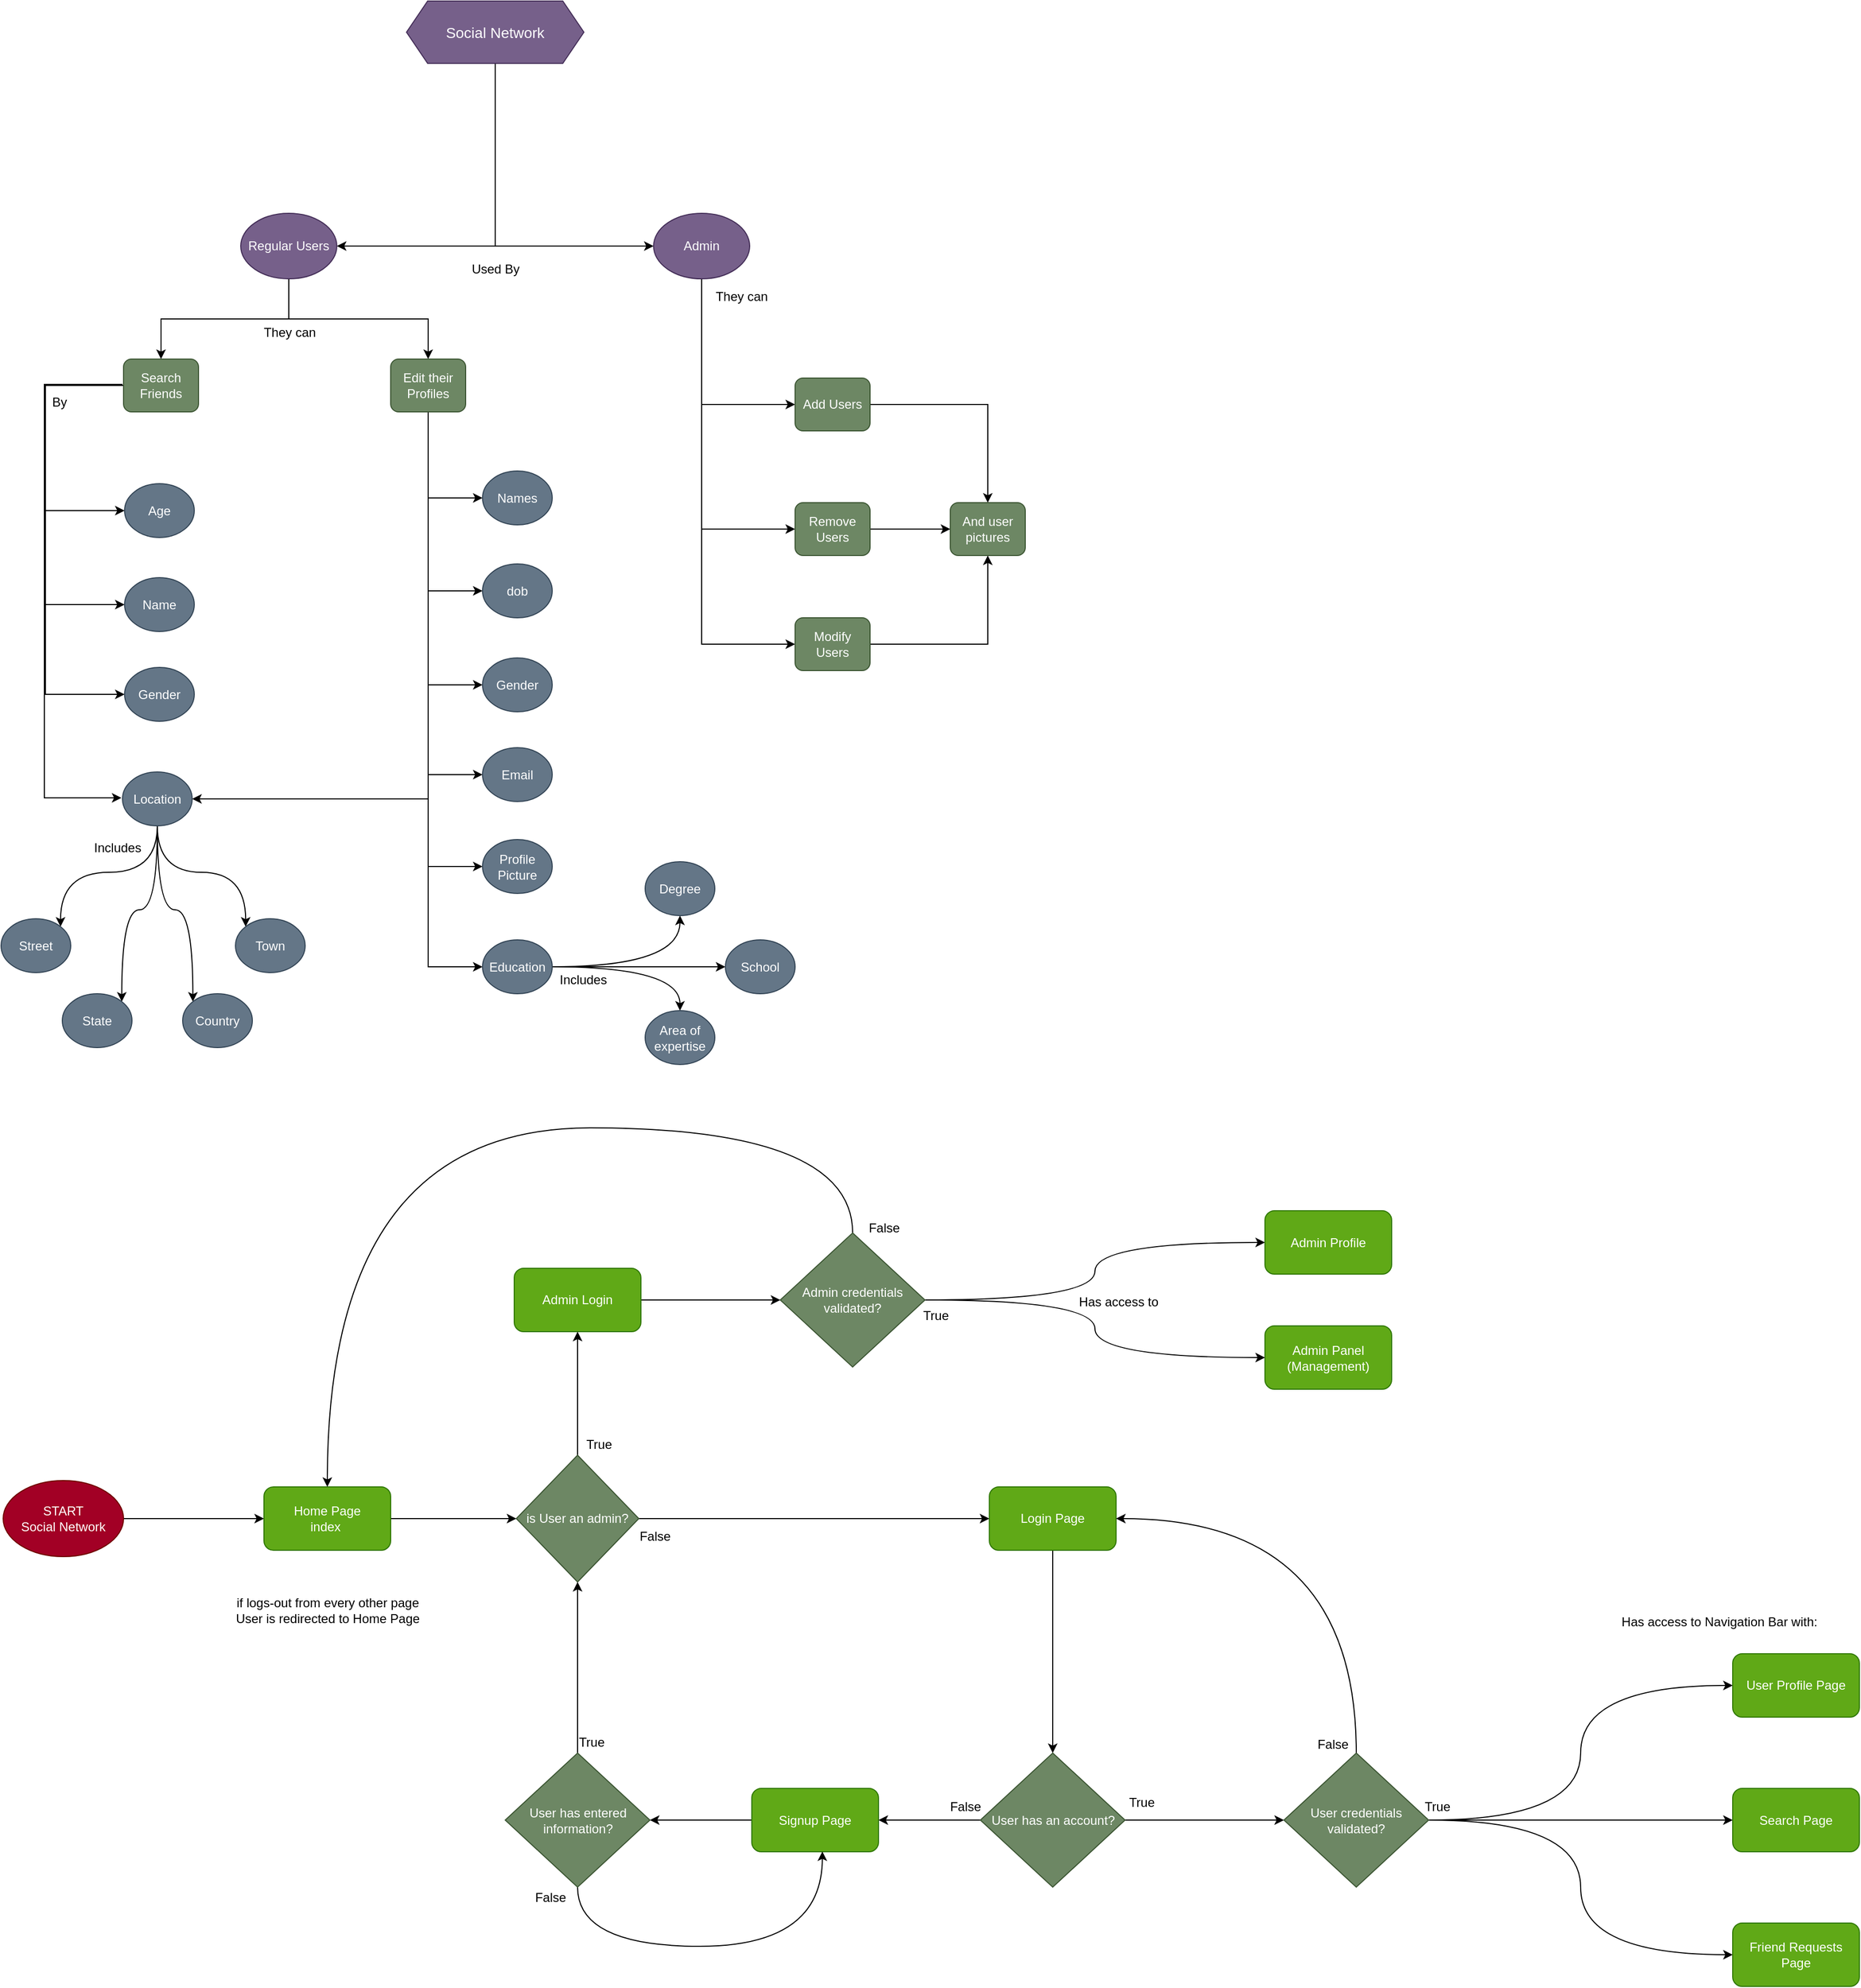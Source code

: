 <mxfile version="21.1.5" type="device">
  <diagram name="Page-1" id="dt3Ut1z2TxHgdjF01fSd">
    <mxGraphModel dx="1493" dy="2062" grid="0" gridSize="10" guides="1" tooltips="1" connect="1" arrows="1" fold="1" page="0" pageScale="1" pageWidth="850" pageHeight="1100" math="0" shadow="0">
      <root>
        <mxCell id="0" />
        <mxCell id="1" parent="0" />
        <mxCell id="ydFpn49vGlsUKUbE66uU-14" style="edgeStyle=orthogonalEdgeStyle;rounded=0;orthogonalLoop=1;jettySize=auto;html=1;exitX=1;exitY=0.5;exitDx=0;exitDy=0;entryX=0;entryY=0.5;entryDx=0;entryDy=0;" edge="1" parent="1" source="ydFpn49vGlsUKUbE66uU-1" target="ydFpn49vGlsUKUbE66uU-2">
          <mxGeometry relative="1" as="geometry" />
        </mxCell>
        <mxCell id="ydFpn49vGlsUKUbE66uU-1" value="START&lt;br&gt;Social Network" style="ellipse;whiteSpace=wrap;html=1;fillColor=#a20025;fontColor=#ffffff;strokeColor=#6F0000;" vertex="1" parent="1">
          <mxGeometry x="-239" y="261" width="114" height="72" as="geometry" />
        </mxCell>
        <mxCell id="ydFpn49vGlsUKUbE66uU-18" style="edgeStyle=orthogonalEdgeStyle;rounded=0;orthogonalLoop=1;jettySize=auto;html=1;exitX=1;exitY=0.5;exitDx=0;exitDy=0;entryX=0;entryY=0.5;entryDx=0;entryDy=0;" edge="1" parent="1" source="ydFpn49vGlsUKUbE66uU-2" target="ydFpn49vGlsUKUbE66uU-10">
          <mxGeometry relative="1" as="geometry" />
        </mxCell>
        <mxCell id="ydFpn49vGlsUKUbE66uU-2" value="Home Page&lt;br&gt;index&amp;nbsp;" style="rounded=1;whiteSpace=wrap;html=1;fillColor=#60a917;fontColor=#ffffff;strokeColor=#2D7600;" vertex="1" parent="1">
          <mxGeometry x="8" y="267" width="120" height="60" as="geometry" />
        </mxCell>
        <mxCell id="ydFpn49vGlsUKUbE66uU-7" style="edgeStyle=orthogonalEdgeStyle;rounded=0;orthogonalLoop=1;jettySize=auto;html=1;exitX=1;exitY=0.5;exitDx=0;exitDy=0;entryX=0;entryY=0.5;entryDx=0;entryDy=0;" edge="1" parent="1" source="ydFpn49vGlsUKUbE66uU-3" target="ydFpn49vGlsUKUbE66uU-6">
          <mxGeometry relative="1" as="geometry" />
        </mxCell>
        <mxCell id="ydFpn49vGlsUKUbE66uU-3" value="Admin Login" style="rounded=1;whiteSpace=wrap;html=1;fillColor=#60a917;fontColor=#ffffff;strokeColor=#2D7600;" vertex="1" parent="1">
          <mxGeometry x="245" y="60" width="120" height="60" as="geometry" />
        </mxCell>
        <mxCell id="ydFpn49vGlsUKUbE66uU-5" value="Admin Panel&lt;br&gt;(Management)" style="rounded=1;whiteSpace=wrap;html=1;fillColor=#60a917;fontColor=#ffffff;strokeColor=#2D7600;" vertex="1" parent="1">
          <mxGeometry x="956" y="114.5" width="120" height="60" as="geometry" />
        </mxCell>
        <mxCell id="ydFpn49vGlsUKUbE66uU-8" style="edgeStyle=orthogonalEdgeStyle;rounded=0;orthogonalLoop=1;jettySize=auto;html=1;exitX=1;exitY=0.5;exitDx=0;exitDy=0;entryX=0;entryY=0.5;entryDx=0;entryDy=0;curved=1;" edge="1" parent="1" source="ydFpn49vGlsUKUbE66uU-6" target="ydFpn49vGlsUKUbE66uU-5">
          <mxGeometry relative="1" as="geometry" />
        </mxCell>
        <mxCell id="ydFpn49vGlsUKUbE66uU-17" style="edgeStyle=orthogonalEdgeStyle;rounded=0;orthogonalLoop=1;jettySize=auto;html=1;exitX=0.5;exitY=0;exitDx=0;exitDy=0;entryX=0.5;entryY=0;entryDx=0;entryDy=0;curved=1;" edge="1" parent="1" source="ydFpn49vGlsUKUbE66uU-6" target="ydFpn49vGlsUKUbE66uU-2">
          <mxGeometry relative="1" as="geometry">
            <Array as="points">
              <mxPoint x="566" y="-73" />
              <mxPoint x="68" y="-73" />
            </Array>
          </mxGeometry>
        </mxCell>
        <mxCell id="ydFpn49vGlsUKUbE66uU-79" style="edgeStyle=orthogonalEdgeStyle;rounded=0;orthogonalLoop=1;jettySize=auto;html=1;exitX=1;exitY=0.5;exitDx=0;exitDy=0;entryX=0;entryY=0.5;entryDx=0;entryDy=0;curved=1;" edge="1" parent="1" source="ydFpn49vGlsUKUbE66uU-6" target="ydFpn49vGlsUKUbE66uU-24">
          <mxGeometry relative="1" as="geometry" />
        </mxCell>
        <mxCell id="ydFpn49vGlsUKUbE66uU-6" value="Admin credentials &lt;br&gt;validated?" style="rhombus;whiteSpace=wrap;html=1;fillColor=#6d8764;strokeColor=#3A5431;fontColor=#ffffff;" vertex="1" parent="1">
          <mxGeometry x="497" y="26.5" width="137" height="127" as="geometry" />
        </mxCell>
        <mxCell id="ydFpn49vGlsUKUbE66uU-11" style="edgeStyle=orthogonalEdgeStyle;rounded=0;orthogonalLoop=1;jettySize=auto;html=1;exitX=0.5;exitY=0;exitDx=0;exitDy=0;entryX=0.5;entryY=1;entryDx=0;entryDy=0;" edge="1" parent="1" source="ydFpn49vGlsUKUbE66uU-10" target="ydFpn49vGlsUKUbE66uU-3">
          <mxGeometry relative="1" as="geometry" />
        </mxCell>
        <mxCell id="ydFpn49vGlsUKUbE66uU-46" style="edgeStyle=orthogonalEdgeStyle;rounded=0;orthogonalLoop=1;jettySize=auto;html=1;exitX=1;exitY=0.5;exitDx=0;exitDy=0;" edge="1" parent="1" source="ydFpn49vGlsUKUbE66uU-10" target="ydFpn49vGlsUKUbE66uU-15">
          <mxGeometry relative="1" as="geometry" />
        </mxCell>
        <mxCell id="ydFpn49vGlsUKUbE66uU-10" value="is User an admin?" style="rhombus;whiteSpace=wrap;html=1;fillColor=#6d8764;fontColor=#ffffff;strokeColor=#3A5431;" vertex="1" parent="1">
          <mxGeometry x="247" y="237" width="116" height="120" as="geometry" />
        </mxCell>
        <mxCell id="ydFpn49vGlsUKUbE66uU-59" style="edgeStyle=orthogonalEdgeStyle;rounded=0;orthogonalLoop=1;jettySize=auto;html=1;exitX=0.5;exitY=1;exitDx=0;exitDy=0;entryX=0.5;entryY=0;entryDx=0;entryDy=0;" edge="1" parent="1" source="ydFpn49vGlsUKUbE66uU-15" target="ydFpn49vGlsUKUbE66uU-25">
          <mxGeometry relative="1" as="geometry" />
        </mxCell>
        <mxCell id="ydFpn49vGlsUKUbE66uU-15" value="Login Page" style="rounded=1;whiteSpace=wrap;html=1;fillColor=#60a917;fontColor=#ffffff;strokeColor=#2D7600;" vertex="1" parent="1">
          <mxGeometry x="695" y="267" width="120" height="60" as="geometry" />
        </mxCell>
        <mxCell id="ydFpn49vGlsUKUbE66uU-20" value="False" style="text;html=1;align=center;verticalAlign=middle;resizable=0;points=[];autosize=1;strokeColor=none;fillColor=none;" vertex="1" parent="1">
          <mxGeometry x="571" y="9" width="47" height="26" as="geometry" />
        </mxCell>
        <mxCell id="ydFpn49vGlsUKUbE66uU-21" value="True" style="text;html=1;align=center;verticalAlign=middle;resizable=0;points=[];autosize=1;strokeColor=none;fillColor=none;" vertex="1" parent="1">
          <mxGeometry x="304" y="214" width="42" height="26" as="geometry" />
        </mxCell>
        <mxCell id="ydFpn49vGlsUKUbE66uU-22" value="True" style="text;html=1;align=center;verticalAlign=middle;resizable=0;points=[];autosize=1;strokeColor=none;fillColor=none;" vertex="1" parent="1">
          <mxGeometry x="623" y="92" width="42" height="26" as="geometry" />
        </mxCell>
        <mxCell id="ydFpn49vGlsUKUbE66uU-23" value="False" style="text;html=1;align=center;verticalAlign=middle;resizable=0;points=[];autosize=1;strokeColor=none;fillColor=none;" vertex="1" parent="1">
          <mxGeometry x="354" y="301" width="47" height="26" as="geometry" />
        </mxCell>
        <mxCell id="ydFpn49vGlsUKUbE66uU-24" value="Admin Profile" style="rounded=1;whiteSpace=wrap;html=1;fillColor=#60a917;fontColor=#ffffff;strokeColor=#2D7600;" vertex="1" parent="1">
          <mxGeometry x="956" y="5.5" width="120" height="60" as="geometry" />
        </mxCell>
        <mxCell id="ydFpn49vGlsUKUbE66uU-60" style="edgeStyle=orthogonalEdgeStyle;rounded=0;orthogonalLoop=1;jettySize=auto;html=1;exitX=0;exitY=0.5;exitDx=0;exitDy=0;entryX=1;entryY=0.5;entryDx=0;entryDy=0;" edge="1" parent="1" source="ydFpn49vGlsUKUbE66uU-25" target="ydFpn49vGlsUKUbE66uU-28">
          <mxGeometry relative="1" as="geometry" />
        </mxCell>
        <mxCell id="ydFpn49vGlsUKUbE66uU-64" style="edgeStyle=orthogonalEdgeStyle;rounded=0;orthogonalLoop=1;jettySize=auto;html=1;exitX=1;exitY=0.5;exitDx=0;exitDy=0;" edge="1" parent="1" source="ydFpn49vGlsUKUbE66uU-25" target="ydFpn49vGlsUKUbE66uU-40">
          <mxGeometry relative="1" as="geometry" />
        </mxCell>
        <mxCell id="ydFpn49vGlsUKUbE66uU-25" value="User has an account?" style="rhombus;whiteSpace=wrap;html=1;fillColor=#6d8764;strokeColor=#3A5431;fontColor=#ffffff;" vertex="1" parent="1">
          <mxGeometry x="686.5" y="519" width="137" height="127" as="geometry" />
        </mxCell>
        <mxCell id="ydFpn49vGlsUKUbE66uU-61" style="edgeStyle=orthogonalEdgeStyle;rounded=0;orthogonalLoop=1;jettySize=auto;html=1;exitX=0;exitY=0.5;exitDx=0;exitDy=0;entryX=1;entryY=0.5;entryDx=0;entryDy=0;" edge="1" parent="1" source="ydFpn49vGlsUKUbE66uU-28" target="ydFpn49vGlsUKUbE66uU-29">
          <mxGeometry relative="1" as="geometry" />
        </mxCell>
        <mxCell id="ydFpn49vGlsUKUbE66uU-28" value="Signup Page" style="rounded=1;whiteSpace=wrap;html=1;fillColor=#60a917;fontColor=#ffffff;strokeColor=#2D7600;" vertex="1" parent="1">
          <mxGeometry x="470" y="552.5" width="120" height="60" as="geometry" />
        </mxCell>
        <mxCell id="ydFpn49vGlsUKUbE66uU-62" style="edgeStyle=orthogonalEdgeStyle;rounded=0;orthogonalLoop=1;jettySize=auto;html=1;exitX=0.5;exitY=0;exitDx=0;exitDy=0;entryX=0.5;entryY=1;entryDx=0;entryDy=0;" edge="1" parent="1" source="ydFpn49vGlsUKUbE66uU-29" target="ydFpn49vGlsUKUbE66uU-10">
          <mxGeometry relative="1" as="geometry" />
        </mxCell>
        <mxCell id="ydFpn49vGlsUKUbE66uU-63" style="edgeStyle=orthogonalEdgeStyle;rounded=0;orthogonalLoop=1;jettySize=auto;html=1;exitX=0.5;exitY=1;exitDx=0;exitDy=0;entryX=0.557;entryY=0.995;entryDx=0;entryDy=0;entryPerimeter=0;curved=1;" edge="1" parent="1" source="ydFpn49vGlsUKUbE66uU-29" target="ydFpn49vGlsUKUbE66uU-28">
          <mxGeometry relative="1" as="geometry">
            <Array as="points">
              <mxPoint x="305" y="702" />
              <mxPoint x="537" y="702" />
            </Array>
          </mxGeometry>
        </mxCell>
        <mxCell id="ydFpn49vGlsUKUbE66uU-29" value="User has entered information?" style="rhombus;whiteSpace=wrap;html=1;fillColor=#6d8764;strokeColor=#3A5431;fontColor=#ffffff;" vertex="1" parent="1">
          <mxGeometry x="236.5" y="519" width="137" height="127" as="geometry" />
        </mxCell>
        <mxCell id="ydFpn49vGlsUKUbE66uU-35" value="False" style="text;html=1;align=center;verticalAlign=middle;resizable=0;points=[];autosize=1;strokeColor=none;fillColor=none;" vertex="1" parent="1">
          <mxGeometry x="648" y="557" width="47" height="26" as="geometry" />
        </mxCell>
        <mxCell id="ydFpn49vGlsUKUbE66uU-37" value="True" style="text;html=1;align=center;verticalAlign=middle;resizable=0;points=[];autosize=1;strokeColor=none;fillColor=none;" vertex="1" parent="1">
          <mxGeometry x="818" y="552.5" width="42" height="26" as="geometry" />
        </mxCell>
        <mxCell id="ydFpn49vGlsUKUbE66uU-65" style="edgeStyle=orthogonalEdgeStyle;rounded=0;orthogonalLoop=1;jettySize=auto;html=1;exitX=0.5;exitY=0;exitDx=0;exitDy=0;entryX=1;entryY=0.5;entryDx=0;entryDy=0;curved=1;" edge="1" parent="1" source="ydFpn49vGlsUKUbE66uU-40" target="ydFpn49vGlsUKUbE66uU-15">
          <mxGeometry relative="1" as="geometry" />
        </mxCell>
        <mxCell id="ydFpn49vGlsUKUbE66uU-71" style="edgeStyle=orthogonalEdgeStyle;rounded=0;orthogonalLoop=1;jettySize=auto;html=1;exitX=1;exitY=0.5;exitDx=0;exitDy=0;entryX=0;entryY=0.5;entryDx=0;entryDy=0;curved=1;" edge="1" parent="1" source="ydFpn49vGlsUKUbE66uU-40" target="ydFpn49vGlsUKUbE66uU-69">
          <mxGeometry relative="1" as="geometry" />
        </mxCell>
        <mxCell id="ydFpn49vGlsUKUbE66uU-72" style="edgeStyle=orthogonalEdgeStyle;rounded=0;orthogonalLoop=1;jettySize=auto;html=1;exitX=1;exitY=0.5;exitDx=0;exitDy=0;entryX=0;entryY=0.5;entryDx=0;entryDy=0;curved=1;" edge="1" parent="1" source="ydFpn49vGlsUKUbE66uU-40" target="ydFpn49vGlsUKUbE66uU-68">
          <mxGeometry relative="1" as="geometry" />
        </mxCell>
        <mxCell id="ydFpn49vGlsUKUbE66uU-73" style="edgeStyle=orthogonalEdgeStyle;rounded=0;orthogonalLoop=1;jettySize=auto;html=1;exitX=1;exitY=0.5;exitDx=0;exitDy=0;entryX=0;entryY=0.5;entryDx=0;entryDy=0;curved=1;" edge="1" parent="1" source="ydFpn49vGlsUKUbE66uU-40" target="ydFpn49vGlsUKUbE66uU-70">
          <mxGeometry relative="1" as="geometry" />
        </mxCell>
        <mxCell id="ydFpn49vGlsUKUbE66uU-40" value="User credentials &lt;br&gt;validated?" style="rhombus;whiteSpace=wrap;html=1;fillColor=#6d8764;strokeColor=#3A5431;fontColor=#ffffff;" vertex="1" parent="1">
          <mxGeometry x="974" y="519" width="137" height="127" as="geometry" />
        </mxCell>
        <mxCell id="ydFpn49vGlsUKUbE66uU-51" value="True" style="text;html=1;align=center;verticalAlign=middle;resizable=0;points=[];autosize=1;strokeColor=none;fillColor=none;" vertex="1" parent="1">
          <mxGeometry x="297" y="496" width="42" height="26" as="geometry" />
        </mxCell>
        <mxCell id="ydFpn49vGlsUKUbE66uU-53" value="True" style="text;html=1;align=center;verticalAlign=middle;resizable=0;points=[];autosize=1;strokeColor=none;fillColor=none;" vertex="1" parent="1">
          <mxGeometry x="1098" y="557" width="42" height="26" as="geometry" />
        </mxCell>
        <mxCell id="ydFpn49vGlsUKUbE66uU-54" value="False" style="text;html=1;align=center;verticalAlign=middle;resizable=0;points=[];autosize=1;strokeColor=none;fillColor=none;" vertex="1" parent="1">
          <mxGeometry x="255" y="643" width="47" height="26" as="geometry" />
        </mxCell>
        <mxCell id="ydFpn49vGlsUKUbE66uU-66" value="False" style="text;html=1;align=center;verticalAlign=middle;resizable=0;points=[];autosize=1;strokeColor=none;fillColor=none;" vertex="1" parent="1">
          <mxGeometry x="996" y="498" width="47" height="26" as="geometry" />
        </mxCell>
        <mxCell id="ydFpn49vGlsUKUbE66uU-68" value="User Profile Page" style="rounded=1;whiteSpace=wrap;html=1;fillColor=#60a917;fontColor=#ffffff;strokeColor=#2D7600;" vertex="1" parent="1">
          <mxGeometry x="1399" y="425" width="120" height="60" as="geometry" />
        </mxCell>
        <mxCell id="ydFpn49vGlsUKUbE66uU-69" value="Search Page" style="rounded=1;whiteSpace=wrap;html=1;fillColor=#60a917;fontColor=#ffffff;strokeColor=#2D7600;" vertex="1" parent="1">
          <mxGeometry x="1399" y="552.5" width="120" height="60" as="geometry" />
        </mxCell>
        <mxCell id="ydFpn49vGlsUKUbE66uU-70" value="Friend Requests Page" style="rounded=1;whiteSpace=wrap;html=1;fillColor=#60a917;fontColor=#ffffff;strokeColor=#2D7600;" vertex="1" parent="1">
          <mxGeometry x="1399" y="680" width="120" height="60" as="geometry" />
        </mxCell>
        <mxCell id="ydFpn49vGlsUKUbE66uU-75" value="Has access to Navigation Bar with:" style="text;html=1;align=center;verticalAlign=middle;resizable=0;points=[];autosize=1;strokeColor=none;fillColor=none;" vertex="1" parent="1">
          <mxGeometry x="1284" y="382" width="203" height="26" as="geometry" />
        </mxCell>
        <mxCell id="ydFpn49vGlsUKUbE66uU-78" value="Has access to" style="text;html=1;align=center;verticalAlign=middle;resizable=0;points=[];autosize=1;strokeColor=none;fillColor=none;" vertex="1" parent="1">
          <mxGeometry x="770" y="79" width="93" height="26" as="geometry" />
        </mxCell>
        <mxCell id="ydFpn49vGlsUKUbE66uU-85" value="if logs-out from every other page&lt;br&gt;User is redirected to Home Page" style="text;html=1;align=center;verticalAlign=middle;resizable=0;points=[];autosize=1;strokeColor=none;fillColor=none;" vertex="1" parent="1">
          <mxGeometry x="-28" y="363" width="192" height="41" as="geometry" />
        </mxCell>
        <mxCell id="ydFpn49vGlsUKUbE66uU-89" style="edgeStyle=orthogonalEdgeStyle;rounded=0;orthogonalLoop=1;jettySize=auto;html=1;exitX=0.5;exitY=1;exitDx=0;exitDy=0;entryX=1;entryY=0.5;entryDx=0;entryDy=0;" edge="1" parent="1" source="ydFpn49vGlsUKUbE66uU-86" target="ydFpn49vGlsUKUbE66uU-87">
          <mxGeometry relative="1" as="geometry" />
        </mxCell>
        <mxCell id="ydFpn49vGlsUKUbE66uU-90" style="edgeStyle=orthogonalEdgeStyle;rounded=0;orthogonalLoop=1;jettySize=auto;html=1;exitX=0.5;exitY=1;exitDx=0;exitDy=0;entryX=0;entryY=0.5;entryDx=0;entryDy=0;" edge="1" parent="1" source="ydFpn49vGlsUKUbE66uU-86" target="ydFpn49vGlsUKUbE66uU-88">
          <mxGeometry relative="1" as="geometry" />
        </mxCell>
        <mxCell id="ydFpn49vGlsUKUbE66uU-86" value="&lt;font style=&quot;font-size: 14px;&quot;&gt;Social Network&lt;/font&gt;" style="shape=hexagon;perimeter=hexagonPerimeter2;whiteSpace=wrap;html=1;fixedSize=1;fillColor=#76608a;fontColor=#ffffff;strokeColor=#432D57;" vertex="1" parent="1">
          <mxGeometry x="143" y="-1140" width="168" height="59" as="geometry" />
        </mxCell>
        <mxCell id="ydFpn49vGlsUKUbE66uU-107" style="edgeStyle=orthogonalEdgeStyle;rounded=0;orthogonalLoop=1;jettySize=auto;html=1;exitX=0.5;exitY=1;exitDx=0;exitDy=0;entryX=0.5;entryY=0;entryDx=0;entryDy=0;" edge="1" parent="1" source="ydFpn49vGlsUKUbE66uU-87" target="ydFpn49vGlsUKUbE66uU-105">
          <mxGeometry relative="1" as="geometry" />
        </mxCell>
        <mxCell id="ydFpn49vGlsUKUbE66uU-108" style="edgeStyle=orthogonalEdgeStyle;rounded=0;orthogonalLoop=1;jettySize=auto;html=1;exitX=0.5;exitY=1;exitDx=0;exitDy=0;entryX=0.5;entryY=0;entryDx=0;entryDy=0;" edge="1" parent="1" source="ydFpn49vGlsUKUbE66uU-87" target="ydFpn49vGlsUKUbE66uU-106">
          <mxGeometry relative="1" as="geometry" />
        </mxCell>
        <mxCell id="ydFpn49vGlsUKUbE66uU-87" value="Regular Users" style="ellipse;whiteSpace=wrap;html=1;fillColor=#76608a;fontColor=#ffffff;strokeColor=#432D57;" vertex="1" parent="1">
          <mxGeometry x="-14" y="-939" width="91" height="62" as="geometry" />
        </mxCell>
        <mxCell id="ydFpn49vGlsUKUbE66uU-110" style="edgeStyle=orthogonalEdgeStyle;rounded=0;orthogonalLoop=1;jettySize=auto;html=1;exitX=0.5;exitY=1;exitDx=0;exitDy=0;entryX=0;entryY=0.5;entryDx=0;entryDy=0;" edge="1" parent="1" source="ydFpn49vGlsUKUbE66uU-88" target="ydFpn49vGlsUKUbE66uU-94">
          <mxGeometry relative="1" as="geometry" />
        </mxCell>
        <mxCell id="ydFpn49vGlsUKUbE66uU-111" style="edgeStyle=orthogonalEdgeStyle;rounded=0;orthogonalLoop=1;jettySize=auto;html=1;exitX=0.5;exitY=1;exitDx=0;exitDy=0;entryX=0;entryY=0.5;entryDx=0;entryDy=0;" edge="1" parent="1" source="ydFpn49vGlsUKUbE66uU-88" target="ydFpn49vGlsUKUbE66uU-93">
          <mxGeometry relative="1" as="geometry" />
        </mxCell>
        <mxCell id="ydFpn49vGlsUKUbE66uU-112" style="edgeStyle=orthogonalEdgeStyle;rounded=0;orthogonalLoop=1;jettySize=auto;html=1;exitX=0.5;exitY=1;exitDx=0;exitDy=0;entryX=0;entryY=0.5;entryDx=0;entryDy=0;" edge="1" parent="1" source="ydFpn49vGlsUKUbE66uU-88" target="ydFpn49vGlsUKUbE66uU-95">
          <mxGeometry relative="1" as="geometry" />
        </mxCell>
        <mxCell id="ydFpn49vGlsUKUbE66uU-88" value="Admin" style="ellipse;whiteSpace=wrap;html=1;fillColor=#76608a;fontColor=#ffffff;strokeColor=#432D57;" vertex="1" parent="1">
          <mxGeometry x="377" y="-939" width="91" height="62" as="geometry" />
        </mxCell>
        <mxCell id="ydFpn49vGlsUKUbE66uU-91" value="Used By" style="text;html=1;align=center;verticalAlign=middle;resizable=0;points=[];autosize=1;strokeColor=none;fillColor=none;" vertex="1" parent="1">
          <mxGeometry x="195.5" y="-899" width="63" height="26" as="geometry" />
        </mxCell>
        <mxCell id="ydFpn49vGlsUKUbE66uU-102" style="edgeStyle=orthogonalEdgeStyle;rounded=0;orthogonalLoop=1;jettySize=auto;html=1;exitX=1;exitY=0.5;exitDx=0;exitDy=0;entryX=0;entryY=0.5;entryDx=0;entryDy=0;" edge="1" parent="1" source="ydFpn49vGlsUKUbE66uU-93" target="ydFpn49vGlsUKUbE66uU-100">
          <mxGeometry relative="1" as="geometry" />
        </mxCell>
        <mxCell id="ydFpn49vGlsUKUbE66uU-93" value="Remove Users" style="rounded=1;whiteSpace=wrap;html=1;fillColor=#6d8764;fontColor=#ffffff;strokeColor=#3A5431;" vertex="1" parent="1">
          <mxGeometry x="511" y="-665" width="71" height="50" as="geometry" />
        </mxCell>
        <mxCell id="ydFpn49vGlsUKUbE66uU-104" style="edgeStyle=orthogonalEdgeStyle;rounded=0;orthogonalLoop=1;jettySize=auto;html=1;exitX=1;exitY=0.5;exitDx=0;exitDy=0;entryX=0.5;entryY=0;entryDx=0;entryDy=0;" edge="1" parent="1" source="ydFpn49vGlsUKUbE66uU-94" target="ydFpn49vGlsUKUbE66uU-100">
          <mxGeometry relative="1" as="geometry" />
        </mxCell>
        <mxCell id="ydFpn49vGlsUKUbE66uU-94" value="Add Users" style="rounded=1;whiteSpace=wrap;html=1;fillColor=#6d8764;fontColor=#ffffff;strokeColor=#3A5431;" vertex="1" parent="1">
          <mxGeometry x="511" y="-783" width="71" height="50" as="geometry" />
        </mxCell>
        <mxCell id="ydFpn49vGlsUKUbE66uU-103" style="edgeStyle=orthogonalEdgeStyle;rounded=0;orthogonalLoop=1;jettySize=auto;html=1;exitX=1;exitY=0.5;exitDx=0;exitDy=0;entryX=0.5;entryY=1;entryDx=0;entryDy=0;" edge="1" parent="1" source="ydFpn49vGlsUKUbE66uU-95" target="ydFpn49vGlsUKUbE66uU-100">
          <mxGeometry relative="1" as="geometry" />
        </mxCell>
        <mxCell id="ydFpn49vGlsUKUbE66uU-95" value="Modify Users" style="rounded=1;whiteSpace=wrap;html=1;fillColor=#6d8764;fontColor=#ffffff;strokeColor=#3A5431;" vertex="1" parent="1">
          <mxGeometry x="511" y="-556" width="71" height="50" as="geometry" />
        </mxCell>
        <mxCell id="ydFpn49vGlsUKUbE66uU-99" value="They can" style="text;html=1;align=center;verticalAlign=middle;resizable=0;points=[];autosize=1;strokeColor=none;fillColor=none;" vertex="1" parent="1">
          <mxGeometry x="426" y="-873" width="67" height="26" as="geometry" />
        </mxCell>
        <mxCell id="ydFpn49vGlsUKUbE66uU-100" value="And user pictures" style="rounded=1;whiteSpace=wrap;html=1;fillColor=#6d8764;fontColor=#ffffff;strokeColor=#3A5431;" vertex="1" parent="1">
          <mxGeometry x="658" y="-665" width="71" height="50" as="geometry" />
        </mxCell>
        <mxCell id="ydFpn49vGlsUKUbE66uU-132" style="edgeStyle=orthogonalEdgeStyle;rounded=0;orthogonalLoop=1;jettySize=auto;html=1;exitX=0;exitY=0.5;exitDx=0;exitDy=0;entryX=0;entryY=0.5;entryDx=0;entryDy=0;" edge="1" parent="1">
          <mxGeometry relative="1" as="geometry">
            <mxPoint x="-126" y="-777" as="sourcePoint" />
            <mxPoint x="-127.0" y="-385.5" as="targetPoint" />
            <Array as="points">
              <mxPoint x="-200" y="-777" />
              <mxPoint x="-200" y="-385" />
            </Array>
          </mxGeometry>
        </mxCell>
        <mxCell id="ydFpn49vGlsUKUbE66uU-133" style="edgeStyle=orthogonalEdgeStyle;rounded=0;orthogonalLoop=1;jettySize=auto;html=1;exitX=0;exitY=0.5;exitDx=0;exitDy=0;entryX=0;entryY=0.5;entryDx=0;entryDy=0;" edge="1" parent="1" source="ydFpn49vGlsUKUbE66uU-105" target="ydFpn49vGlsUKUbE66uU-115">
          <mxGeometry relative="1" as="geometry">
            <Array as="points">
              <mxPoint x="-199" y="-776" />
              <mxPoint x="-199" y="-484" />
            </Array>
          </mxGeometry>
        </mxCell>
        <mxCell id="ydFpn49vGlsUKUbE66uU-134" style="edgeStyle=orthogonalEdgeStyle;rounded=0;orthogonalLoop=1;jettySize=auto;html=1;exitX=0;exitY=0.5;exitDx=0;exitDy=0;entryX=0;entryY=0.5;entryDx=0;entryDy=0;" edge="1" parent="1" source="ydFpn49vGlsUKUbE66uU-105" target="ydFpn49vGlsUKUbE66uU-116">
          <mxGeometry relative="1" as="geometry">
            <Array as="points">
              <mxPoint x="-200" y="-776" />
              <mxPoint x="-200" y="-568" />
            </Array>
          </mxGeometry>
        </mxCell>
        <mxCell id="ydFpn49vGlsUKUbE66uU-135" style="edgeStyle=orthogonalEdgeStyle;rounded=0;orthogonalLoop=1;jettySize=auto;html=1;exitX=0;exitY=0.5;exitDx=0;exitDy=0;entryX=0;entryY=0.5;entryDx=0;entryDy=0;" edge="1" parent="1" source="ydFpn49vGlsUKUbE66uU-105" target="ydFpn49vGlsUKUbE66uU-114">
          <mxGeometry relative="1" as="geometry">
            <Array as="points">
              <mxPoint x="-199" y="-776" />
              <mxPoint x="-199" y="-658" />
            </Array>
          </mxGeometry>
        </mxCell>
        <mxCell id="ydFpn49vGlsUKUbE66uU-105" value="Search Friends" style="rounded=1;whiteSpace=wrap;html=1;fillColor=#6d8764;fontColor=#ffffff;strokeColor=#3A5431;" vertex="1" parent="1">
          <mxGeometry x="-125" y="-801" width="71" height="50" as="geometry" />
        </mxCell>
        <mxCell id="ydFpn49vGlsUKUbE66uU-138" style="edgeStyle=orthogonalEdgeStyle;rounded=0;orthogonalLoop=1;jettySize=auto;html=1;exitX=0.5;exitY=1;exitDx=0;exitDy=0;entryX=0;entryY=0.5;entryDx=0;entryDy=0;" edge="1" parent="1" source="ydFpn49vGlsUKUbE66uU-106" target="ydFpn49vGlsUKUbE66uU-117">
          <mxGeometry relative="1" as="geometry" />
        </mxCell>
        <mxCell id="ydFpn49vGlsUKUbE66uU-139" style="edgeStyle=orthogonalEdgeStyle;rounded=0;orthogonalLoop=1;jettySize=auto;html=1;exitX=0.5;exitY=1;exitDx=0;exitDy=0;entryX=0;entryY=0.5;entryDx=0;entryDy=0;" edge="1" parent="1" source="ydFpn49vGlsUKUbE66uU-106" target="ydFpn49vGlsUKUbE66uU-118">
          <mxGeometry relative="1" as="geometry" />
        </mxCell>
        <mxCell id="ydFpn49vGlsUKUbE66uU-140" style="edgeStyle=orthogonalEdgeStyle;rounded=0;orthogonalLoop=1;jettySize=auto;html=1;exitX=0.5;exitY=1;exitDx=0;exitDy=0;entryX=0;entryY=0.5;entryDx=0;entryDy=0;" edge="1" parent="1" source="ydFpn49vGlsUKUbE66uU-106" target="ydFpn49vGlsUKUbE66uU-120">
          <mxGeometry relative="1" as="geometry" />
        </mxCell>
        <mxCell id="ydFpn49vGlsUKUbE66uU-141" style="edgeStyle=orthogonalEdgeStyle;rounded=0;orthogonalLoop=1;jettySize=auto;html=1;exitX=0.5;exitY=1;exitDx=0;exitDy=0;entryX=0;entryY=0.5;entryDx=0;entryDy=0;" edge="1" parent="1" source="ydFpn49vGlsUKUbE66uU-106" target="ydFpn49vGlsUKUbE66uU-122">
          <mxGeometry relative="1" as="geometry" />
        </mxCell>
        <mxCell id="ydFpn49vGlsUKUbE66uU-142" style="edgeStyle=orthogonalEdgeStyle;rounded=0;orthogonalLoop=1;jettySize=auto;html=1;exitX=0.5;exitY=1;exitDx=0;exitDy=0;entryX=0;entryY=0.5;entryDx=0;entryDy=0;" edge="1" parent="1" source="ydFpn49vGlsUKUbE66uU-106" target="ydFpn49vGlsUKUbE66uU-123">
          <mxGeometry relative="1" as="geometry" />
        </mxCell>
        <mxCell id="ydFpn49vGlsUKUbE66uU-143" style="edgeStyle=orthogonalEdgeStyle;rounded=0;orthogonalLoop=1;jettySize=auto;html=1;exitX=0.5;exitY=1;exitDx=0;exitDy=0;entryX=0;entryY=0.5;entryDx=0;entryDy=0;" edge="1" parent="1" source="ydFpn49vGlsUKUbE66uU-106" target="ydFpn49vGlsUKUbE66uU-121">
          <mxGeometry relative="1" as="geometry" />
        </mxCell>
        <mxCell id="ydFpn49vGlsUKUbE66uU-144" style="edgeStyle=orthogonalEdgeStyle;rounded=0;orthogonalLoop=1;jettySize=auto;html=1;exitX=0.5;exitY=1;exitDx=0;exitDy=0;entryX=1;entryY=0.5;entryDx=0;entryDy=0;" edge="1" parent="1" source="ydFpn49vGlsUKUbE66uU-106" target="ydFpn49vGlsUKUbE66uU-113">
          <mxGeometry relative="1" as="geometry" />
        </mxCell>
        <mxCell id="ydFpn49vGlsUKUbE66uU-106" value="Edit their Profiles" style="rounded=1;whiteSpace=wrap;html=1;fillColor=#6d8764;fontColor=#ffffff;strokeColor=#3A5431;" vertex="1" parent="1">
          <mxGeometry x="128" y="-801" width="71" height="50" as="geometry" />
        </mxCell>
        <mxCell id="ydFpn49vGlsUKUbE66uU-109" value="They can" style="text;html=1;align=center;verticalAlign=middle;resizable=0;points=[];autosize=1;strokeColor=none;fillColor=none;" vertex="1" parent="1">
          <mxGeometry x="-2" y="-839" width="67" height="26" as="geometry" />
        </mxCell>
        <mxCell id="ydFpn49vGlsUKUbE66uU-128" style="edgeStyle=orthogonalEdgeStyle;rounded=0;orthogonalLoop=1;jettySize=auto;html=1;exitX=0.5;exitY=1;exitDx=0;exitDy=0;entryX=1;entryY=0;entryDx=0;entryDy=0;curved=1;" edge="1" parent="1" source="ydFpn49vGlsUKUbE66uU-113" target="ydFpn49vGlsUKUbE66uU-125">
          <mxGeometry relative="1" as="geometry" />
        </mxCell>
        <mxCell id="ydFpn49vGlsUKUbE66uU-129" style="edgeStyle=orthogonalEdgeStyle;rounded=0;orthogonalLoop=1;jettySize=auto;html=1;exitX=0.5;exitY=1;exitDx=0;exitDy=0;entryX=0;entryY=0;entryDx=0;entryDy=0;curved=1;" edge="1" parent="1" source="ydFpn49vGlsUKUbE66uU-113" target="ydFpn49vGlsUKUbE66uU-126">
          <mxGeometry relative="1" as="geometry" />
        </mxCell>
        <mxCell id="ydFpn49vGlsUKUbE66uU-130" style="edgeStyle=orthogonalEdgeStyle;rounded=0;orthogonalLoop=1;jettySize=auto;html=1;exitX=0.5;exitY=1;exitDx=0;exitDy=0;entryX=0;entryY=0;entryDx=0;entryDy=0;curved=1;" edge="1" parent="1" source="ydFpn49vGlsUKUbE66uU-113" target="ydFpn49vGlsUKUbE66uU-127">
          <mxGeometry relative="1" as="geometry" />
        </mxCell>
        <mxCell id="ydFpn49vGlsUKUbE66uU-131" style="edgeStyle=orthogonalEdgeStyle;rounded=0;orthogonalLoop=1;jettySize=auto;html=1;exitX=0.5;exitY=1;exitDx=0;exitDy=0;entryX=1;entryY=0;entryDx=0;entryDy=0;curved=1;" edge="1" parent="1" source="ydFpn49vGlsUKUbE66uU-113" target="ydFpn49vGlsUKUbE66uU-124">
          <mxGeometry relative="1" as="geometry" />
        </mxCell>
        <mxCell id="ydFpn49vGlsUKUbE66uU-113" value="Location" style="ellipse;whiteSpace=wrap;html=1;fillColor=#647687;fontColor=#ffffff;strokeColor=#314354;" vertex="1" parent="1">
          <mxGeometry x="-126" y="-410" width="66" height="51" as="geometry" />
        </mxCell>
        <mxCell id="ydFpn49vGlsUKUbE66uU-114" value="Age" style="ellipse;whiteSpace=wrap;html=1;fillColor=#647687;fontColor=#ffffff;strokeColor=#314354;" vertex="1" parent="1">
          <mxGeometry x="-124" y="-683" width="66" height="51" as="geometry" />
        </mxCell>
        <mxCell id="ydFpn49vGlsUKUbE66uU-115" value="Gender" style="ellipse;whiteSpace=wrap;html=1;fillColor=#647687;fontColor=#ffffff;strokeColor=#314354;" vertex="1" parent="1">
          <mxGeometry x="-124" y="-509" width="66" height="51" as="geometry" />
        </mxCell>
        <mxCell id="ydFpn49vGlsUKUbE66uU-116" value="Name" style="ellipse;whiteSpace=wrap;html=1;fillColor=#647687;fontColor=#ffffff;strokeColor=#314354;" vertex="1" parent="1">
          <mxGeometry x="-124" y="-594" width="66" height="51" as="geometry" />
        </mxCell>
        <mxCell id="ydFpn49vGlsUKUbE66uU-117" value="Names" style="ellipse;whiteSpace=wrap;html=1;fillColor=#647687;fontColor=#ffffff;strokeColor=#314354;" vertex="1" parent="1">
          <mxGeometry x="215" y="-695" width="66" height="51" as="geometry" />
        </mxCell>
        <mxCell id="ydFpn49vGlsUKUbE66uU-118" value="dob" style="ellipse;whiteSpace=wrap;html=1;fillColor=#647687;fontColor=#ffffff;strokeColor=#314354;" vertex="1" parent="1">
          <mxGeometry x="215" y="-607" width="66" height="51" as="geometry" />
        </mxCell>
        <mxCell id="ydFpn49vGlsUKUbE66uU-120" value="Gender" style="ellipse;whiteSpace=wrap;html=1;fillColor=#647687;fontColor=#ffffff;strokeColor=#314354;" vertex="1" parent="1">
          <mxGeometry x="215" y="-518" width="66" height="51" as="geometry" />
        </mxCell>
        <mxCell id="ydFpn49vGlsUKUbE66uU-149" style="edgeStyle=orthogonalEdgeStyle;rounded=0;orthogonalLoop=1;jettySize=auto;html=1;exitX=1;exitY=0.5;exitDx=0;exitDy=0;entryX=0.5;entryY=1;entryDx=0;entryDy=0;curved=1;" edge="1" parent="1" source="ydFpn49vGlsUKUbE66uU-121" target="ydFpn49vGlsUKUbE66uU-147">
          <mxGeometry relative="1" as="geometry" />
        </mxCell>
        <mxCell id="ydFpn49vGlsUKUbE66uU-150" style="edgeStyle=orthogonalEdgeStyle;rounded=0;orthogonalLoop=1;jettySize=auto;html=1;exitX=1;exitY=0.5;exitDx=0;exitDy=0;entryX=0;entryY=0.5;entryDx=0;entryDy=0;curved=1;" edge="1" parent="1" source="ydFpn49vGlsUKUbE66uU-121" target="ydFpn49vGlsUKUbE66uU-148">
          <mxGeometry relative="1" as="geometry" />
        </mxCell>
        <mxCell id="ydFpn49vGlsUKUbE66uU-152" style="edgeStyle=orthogonalEdgeStyle;rounded=0;orthogonalLoop=1;jettySize=auto;html=1;exitX=1;exitY=0.5;exitDx=0;exitDy=0;entryX=0.5;entryY=0;entryDx=0;entryDy=0;curved=1;" edge="1" parent="1" source="ydFpn49vGlsUKUbE66uU-121" target="ydFpn49vGlsUKUbE66uU-151">
          <mxGeometry relative="1" as="geometry" />
        </mxCell>
        <mxCell id="ydFpn49vGlsUKUbE66uU-121" value="Education" style="ellipse;whiteSpace=wrap;html=1;fillColor=#647687;fontColor=#ffffff;strokeColor=#314354;" vertex="1" parent="1">
          <mxGeometry x="215" y="-251" width="66" height="51" as="geometry" />
        </mxCell>
        <mxCell id="ydFpn49vGlsUKUbE66uU-122" value="Email" style="ellipse;whiteSpace=wrap;html=1;fillColor=#647687;fontColor=#ffffff;strokeColor=#314354;" vertex="1" parent="1">
          <mxGeometry x="215" y="-433" width="66" height="51" as="geometry" />
        </mxCell>
        <mxCell id="ydFpn49vGlsUKUbE66uU-123" value="Profile Picture" style="ellipse;whiteSpace=wrap;html=1;fillColor=#647687;fontColor=#ffffff;strokeColor=#314354;" vertex="1" parent="1">
          <mxGeometry x="215" y="-346" width="66" height="51" as="geometry" />
        </mxCell>
        <mxCell id="ydFpn49vGlsUKUbE66uU-124" value="Street" style="ellipse;whiteSpace=wrap;html=1;fillColor=#647687;fontColor=#ffffff;strokeColor=#314354;" vertex="1" parent="1">
          <mxGeometry x="-241" y="-271" width="66" height="51" as="geometry" />
        </mxCell>
        <mxCell id="ydFpn49vGlsUKUbE66uU-125" value="State" style="ellipse;whiteSpace=wrap;html=1;fillColor=#647687;fontColor=#ffffff;strokeColor=#314354;" vertex="1" parent="1">
          <mxGeometry x="-183" y="-200" width="66" height="51" as="geometry" />
        </mxCell>
        <mxCell id="ydFpn49vGlsUKUbE66uU-126" value="Country" style="ellipse;whiteSpace=wrap;html=1;fillColor=#647687;fontColor=#ffffff;strokeColor=#314354;" vertex="1" parent="1">
          <mxGeometry x="-69" y="-200" width="66" height="51" as="geometry" />
        </mxCell>
        <mxCell id="ydFpn49vGlsUKUbE66uU-127" value="Town" style="ellipse;whiteSpace=wrap;html=1;fillColor=#647687;fontColor=#ffffff;strokeColor=#314354;" vertex="1" parent="1">
          <mxGeometry x="-19" y="-271" width="66" height="51" as="geometry" />
        </mxCell>
        <mxCell id="ydFpn49vGlsUKUbE66uU-136" value="By" style="text;html=1;align=center;verticalAlign=middle;resizable=0;points=[];autosize=1;strokeColor=none;fillColor=none;" vertex="1" parent="1">
          <mxGeometry x="-202" y="-773" width="32" height="26" as="geometry" />
        </mxCell>
        <mxCell id="ydFpn49vGlsUKUbE66uU-137" value="Includes" style="text;html=1;align=center;verticalAlign=middle;resizable=0;points=[];autosize=1;strokeColor=none;fillColor=none;" vertex="1" parent="1">
          <mxGeometry x="-163" y="-351" width="63" height="26" as="geometry" />
        </mxCell>
        <mxCell id="ydFpn49vGlsUKUbE66uU-147" value="Degree" style="ellipse;whiteSpace=wrap;html=1;fillColor=#647687;fontColor=#ffffff;strokeColor=#314354;" vertex="1" parent="1">
          <mxGeometry x="369" y="-325" width="66" height="51" as="geometry" />
        </mxCell>
        <mxCell id="ydFpn49vGlsUKUbE66uU-148" value="School" style="ellipse;whiteSpace=wrap;html=1;fillColor=#647687;fontColor=#ffffff;strokeColor=#314354;" vertex="1" parent="1">
          <mxGeometry x="445" y="-251" width="66" height="51" as="geometry" />
        </mxCell>
        <mxCell id="ydFpn49vGlsUKUbE66uU-151" value="Area of expertise" style="ellipse;whiteSpace=wrap;html=1;fillColor=#647687;fontColor=#ffffff;strokeColor=#314354;" vertex="1" parent="1">
          <mxGeometry x="369" y="-184" width="66" height="51" as="geometry" />
        </mxCell>
        <mxCell id="ydFpn49vGlsUKUbE66uU-153" value="Includes" style="text;html=1;align=center;verticalAlign=middle;resizable=0;points=[];autosize=1;strokeColor=none;fillColor=none;" vertex="1" parent="1">
          <mxGeometry x="278" y="-226" width="63" height="26" as="geometry" />
        </mxCell>
      </root>
    </mxGraphModel>
  </diagram>
</mxfile>
